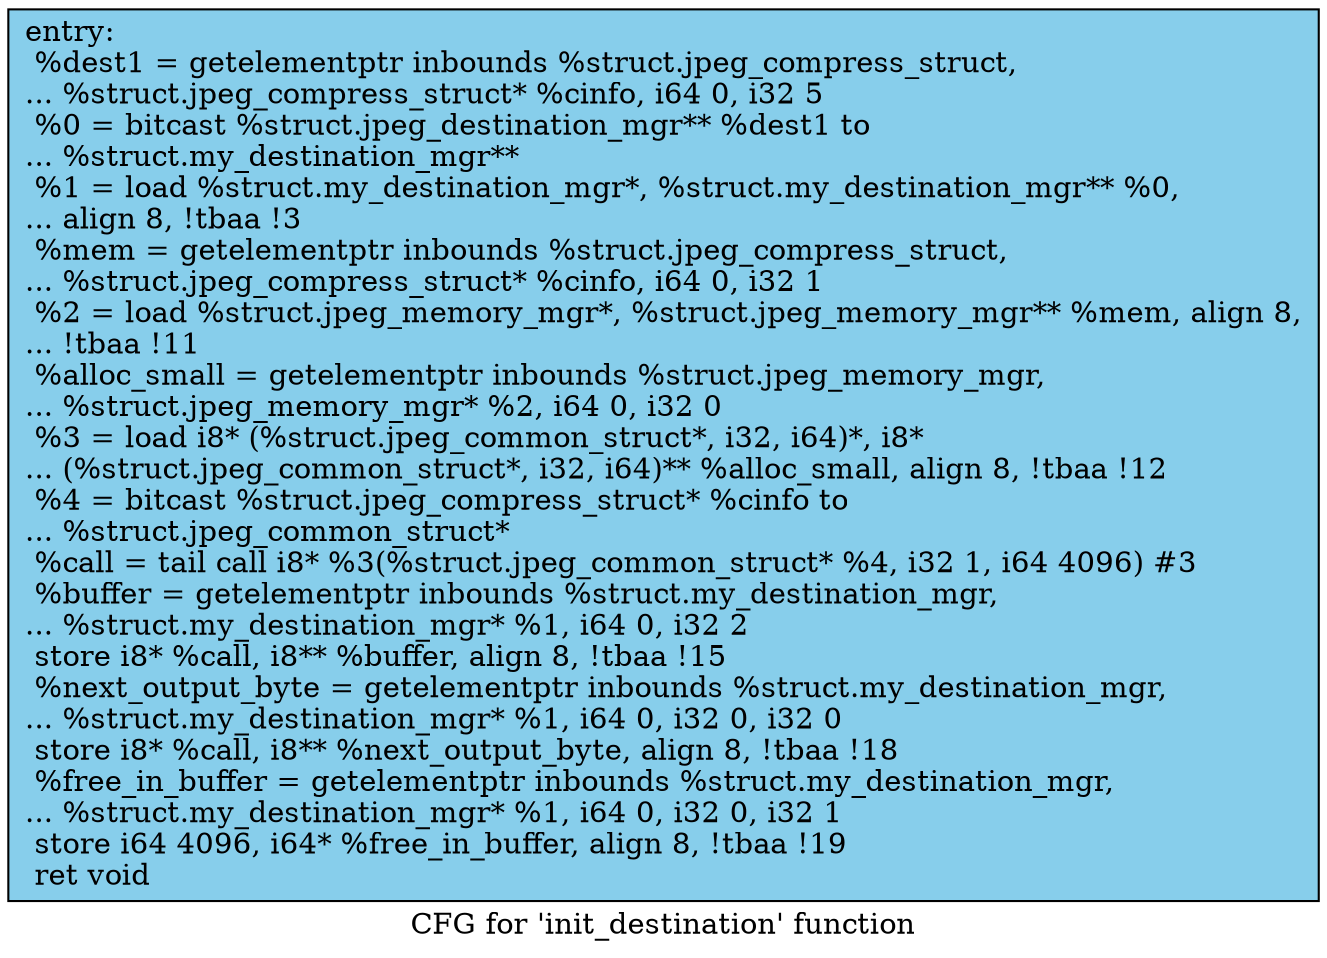 digraph "CFG for 'init_destination' function" {
	label="CFG for 'init_destination' function";

	Node0x58d6990 [shape=record, style = filled, fillcolor = skyblue, label="{entry:\l  %dest1 = getelementptr inbounds %struct.jpeg_compress_struct,\l... %struct.jpeg_compress_struct* %cinfo, i64 0, i32 5\l  %0 = bitcast %struct.jpeg_destination_mgr** %dest1 to\l... %struct.my_destination_mgr**\l  %1 = load %struct.my_destination_mgr*, %struct.my_destination_mgr** %0,\l... align 8, !tbaa !3\l  %mem = getelementptr inbounds %struct.jpeg_compress_struct,\l... %struct.jpeg_compress_struct* %cinfo, i64 0, i32 1\l  %2 = load %struct.jpeg_memory_mgr*, %struct.jpeg_memory_mgr** %mem, align 8,\l... !tbaa !11\l  %alloc_small = getelementptr inbounds %struct.jpeg_memory_mgr,\l... %struct.jpeg_memory_mgr* %2, i64 0, i32 0\l  %3 = load i8* (%struct.jpeg_common_struct*, i32, i64)*, i8*\l... (%struct.jpeg_common_struct*, i32, i64)** %alloc_small, align 8, !tbaa !12\l  %4 = bitcast %struct.jpeg_compress_struct* %cinfo to\l... %struct.jpeg_common_struct*\l  %call = tail call i8* %3(%struct.jpeg_common_struct* %4, i32 1, i64 4096) #3\l  %buffer = getelementptr inbounds %struct.my_destination_mgr,\l... %struct.my_destination_mgr* %1, i64 0, i32 2\l  store i8* %call, i8** %buffer, align 8, !tbaa !15\l  %next_output_byte = getelementptr inbounds %struct.my_destination_mgr,\l... %struct.my_destination_mgr* %1, i64 0, i32 0, i32 0\l  store i8* %call, i8** %next_output_byte, align 8, !tbaa !18\l  %free_in_buffer = getelementptr inbounds %struct.my_destination_mgr,\l... %struct.my_destination_mgr* %1, i64 0, i32 0, i32 1\l  store i64 4096, i64* %free_in_buffer, align 8, !tbaa !19\l  ret void\l}"];
}
